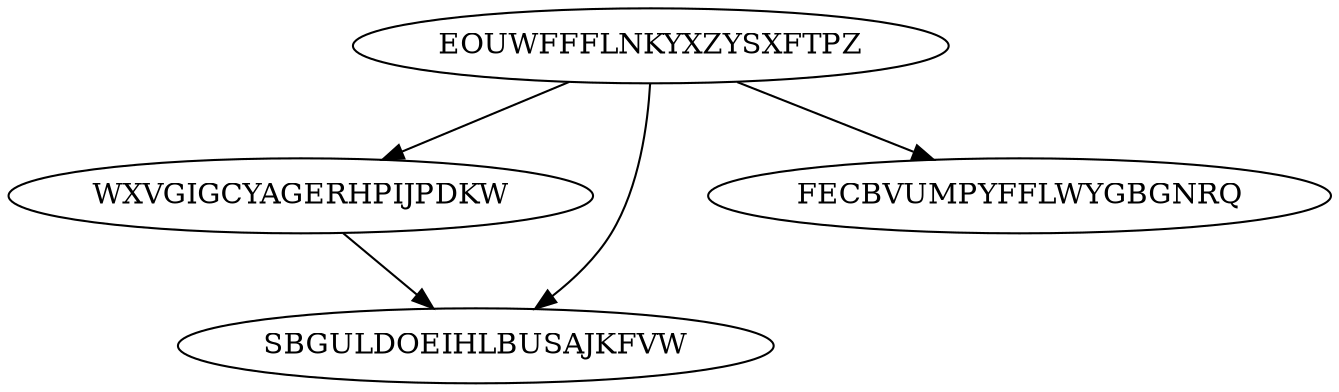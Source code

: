 digraph "N4M4" {
	EOUWFFFLNKYXZYSXFTPZ			[Weight=19, Start=0, Processor=1];
	WXVGIGCYAGERHPIJPDKW			[Weight=12, Start=19, Processor=1];
	SBGULDOEIHLBUSAJKFVW			[Weight=15, Start=31, Processor=1];
	FECBVUMPYFFLWYGBGNRQ			[Weight=15, Start=33, Processor=2];
	EOUWFFFLNKYXZYSXFTPZ -> FECBVUMPYFFLWYGBGNRQ		[Weight=14];
	EOUWFFFLNKYXZYSXFTPZ -> SBGULDOEIHLBUSAJKFVW		[Weight=17];
	WXVGIGCYAGERHPIJPDKW -> SBGULDOEIHLBUSAJKFVW		[Weight=12];
	EOUWFFFLNKYXZYSXFTPZ -> WXVGIGCYAGERHPIJPDKW		[Weight=10];
}
